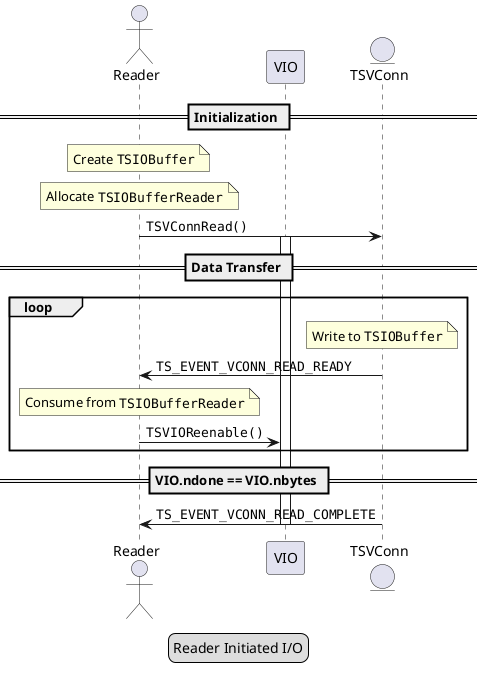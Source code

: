 @startuml

legend
Reader Initiated I/O
endlegend

actor Reader
participant VIO
entity TSVConn

== Initialization ==
note over Reader: Create ""TSIOBuffer""
note over Reader : Allocate ""TSIOBufferReader""
Reader -> TSVConn : ""TSVConnRead()""
activate VIO

== Data Transfer ==
loop

note over TSVConn: Write to ""TSIOBuffer""
TSVConn -> Reader : ""TS_EVENT_VCONN_READ_READY""

note over Reader : Consume from ""TSIOBufferReader""
Reader -> VIO : ""TSVIOReenable()""

end

== VIO.ndone == VIO.nbytes ==

TSVConn -> Reader : ""TS_EVENT_VCONN_READ_COMPLETE""
deactivate VIO

@enduml
